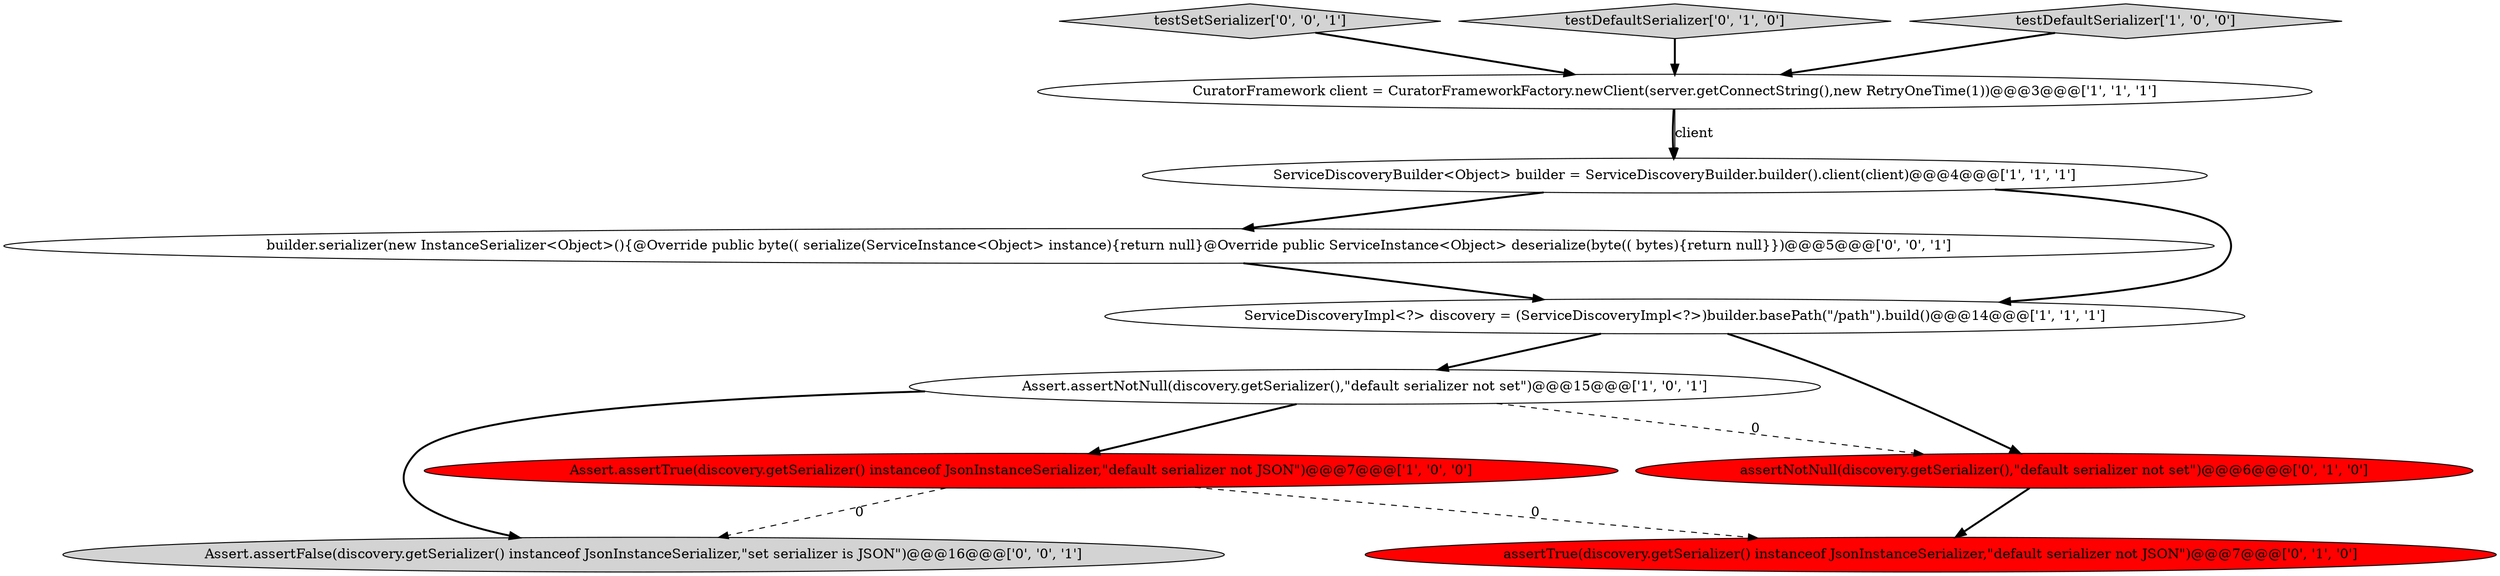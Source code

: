 digraph {
9 [style = filled, label = "Assert.assertFalse(discovery.getSerializer() instanceof JsonInstanceSerializer,\"set serializer is JSON\")@@@16@@@['0', '0', '1']", fillcolor = lightgray, shape = ellipse image = "AAA0AAABBB3BBB"];
1 [style = filled, label = "CuratorFramework client = CuratorFrameworkFactory.newClient(server.getConnectString(),new RetryOneTime(1))@@@3@@@['1', '1', '1']", fillcolor = white, shape = ellipse image = "AAA0AAABBB1BBB"];
2 [style = filled, label = "ServiceDiscoveryBuilder<Object> builder = ServiceDiscoveryBuilder.builder().client(client)@@@4@@@['1', '1', '1']", fillcolor = white, shape = ellipse image = "AAA0AAABBB1BBB"];
7 [style = filled, label = "assertTrue(discovery.getSerializer() instanceof JsonInstanceSerializer,\"default serializer not JSON\")@@@7@@@['0', '1', '0']", fillcolor = red, shape = ellipse image = "AAA1AAABBB2BBB"];
10 [style = filled, label = "builder.serializer(new InstanceSerializer<Object>(){@Override public byte(( serialize(ServiceInstance<Object> instance){return null}@Override public ServiceInstance<Object> deserialize(byte(( bytes){return null}})@@@5@@@['0', '0', '1']", fillcolor = white, shape = ellipse image = "AAA0AAABBB3BBB"];
11 [style = filled, label = "testSetSerializer['0', '0', '1']", fillcolor = lightgray, shape = diamond image = "AAA0AAABBB3BBB"];
8 [style = filled, label = "testDefaultSerializer['0', '1', '0']", fillcolor = lightgray, shape = diamond image = "AAA0AAABBB2BBB"];
4 [style = filled, label = "Assert.assertNotNull(discovery.getSerializer(),\"default serializer not set\")@@@15@@@['1', '0', '1']", fillcolor = white, shape = ellipse image = "AAA0AAABBB1BBB"];
0 [style = filled, label = "Assert.assertTrue(discovery.getSerializer() instanceof JsonInstanceSerializer,\"default serializer not JSON\")@@@7@@@['1', '0', '0']", fillcolor = red, shape = ellipse image = "AAA1AAABBB1BBB"];
5 [style = filled, label = "ServiceDiscoveryImpl<?> discovery = (ServiceDiscoveryImpl<?>)builder.basePath(\"/path\").build()@@@14@@@['1', '1', '1']", fillcolor = white, shape = ellipse image = "AAA0AAABBB1BBB"];
3 [style = filled, label = "testDefaultSerializer['1', '0', '0']", fillcolor = lightgray, shape = diamond image = "AAA0AAABBB1BBB"];
6 [style = filled, label = "assertNotNull(discovery.getSerializer(),\"default serializer not set\")@@@6@@@['0', '1', '0']", fillcolor = red, shape = ellipse image = "AAA1AAABBB2BBB"];
8->1 [style = bold, label=""];
4->9 [style = bold, label=""];
1->2 [style = bold, label=""];
0->9 [style = dashed, label="0"];
10->5 [style = bold, label=""];
5->6 [style = bold, label=""];
6->7 [style = bold, label=""];
3->1 [style = bold, label=""];
4->6 [style = dashed, label="0"];
2->10 [style = bold, label=""];
0->7 [style = dashed, label="0"];
11->1 [style = bold, label=""];
5->4 [style = bold, label=""];
1->2 [style = solid, label="client"];
4->0 [style = bold, label=""];
2->5 [style = bold, label=""];
}
